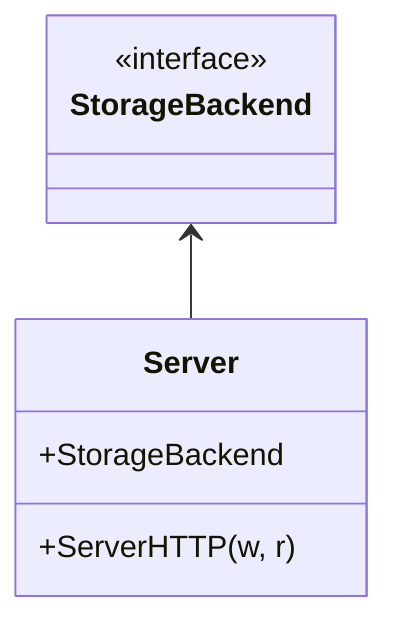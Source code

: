 classDiagram

class StorageBackend {
	<<interface>>
}

class Server {
	+StorageBackend
	+ServerHTTP(w, r)
}

StorageBackend <-- Server